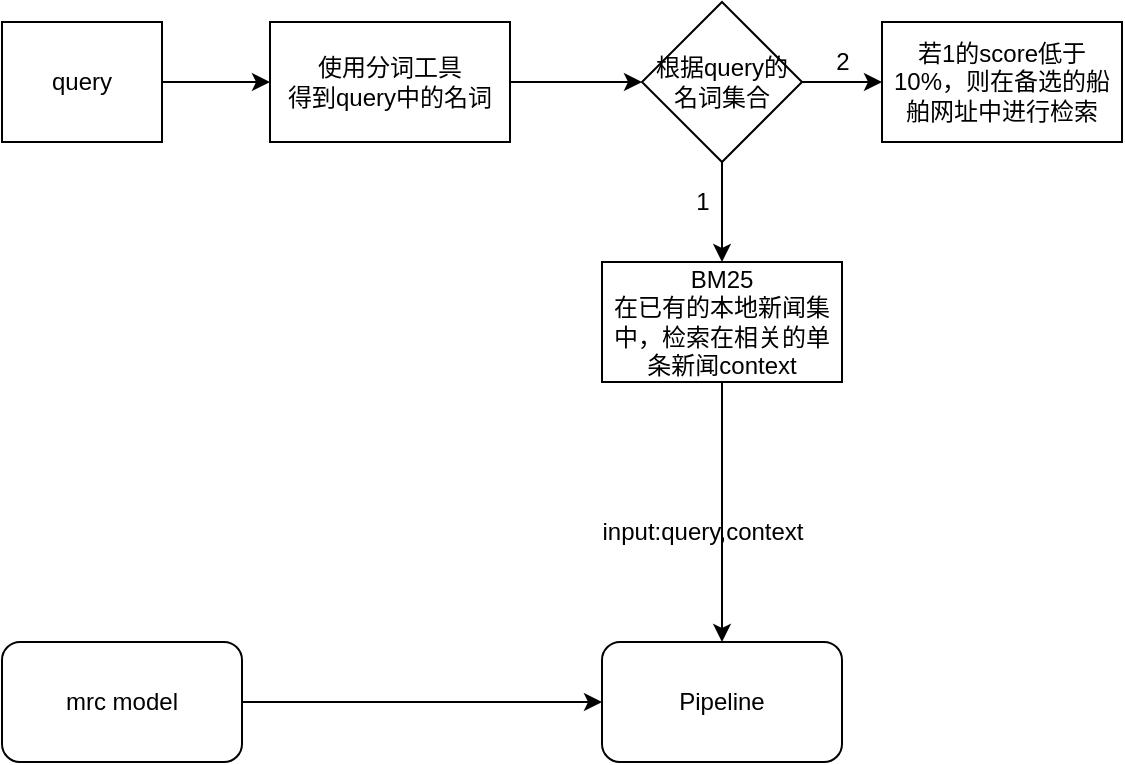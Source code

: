 <mxfile version="20.7.4" type="github">
  <diagram id="lcY6LWT-MC-6HkmapBUw" name="第 1 页">
    <mxGraphModel dx="911" dy="482" grid="1" gridSize="10" guides="1" tooltips="1" connect="1" arrows="1" fold="1" page="1" pageScale="1" pageWidth="827" pageHeight="1169" math="0" shadow="0">
      <root>
        <mxCell id="0" />
        <mxCell id="1" parent="0" />
        <mxCell id="8Y2mwY2thFTVQrrob2Md-16" value="" style="edgeStyle=orthogonalEdgeStyle;rounded=0;orthogonalLoop=1;jettySize=auto;html=1;" edge="1" parent="1" source="8Y2mwY2thFTVQrrob2Md-1" target="8Y2mwY2thFTVQrrob2Md-15">
          <mxGeometry relative="1" as="geometry" />
        </mxCell>
        <mxCell id="8Y2mwY2thFTVQrrob2Md-1" value="mrc model" style="rounded=1;whiteSpace=wrap;html=1;" vertex="1" parent="1">
          <mxGeometry x="160" y="420" width="120" height="60" as="geometry" />
        </mxCell>
        <mxCell id="8Y2mwY2thFTVQrrob2Md-4" value="" style="edgeStyle=orthogonalEdgeStyle;rounded=0;orthogonalLoop=1;jettySize=auto;html=1;" edge="1" parent="1" source="8Y2mwY2thFTVQrrob2Md-2" target="8Y2mwY2thFTVQrrob2Md-3">
          <mxGeometry relative="1" as="geometry" />
        </mxCell>
        <mxCell id="8Y2mwY2thFTVQrrob2Md-2" value="query" style="rounded=0;whiteSpace=wrap;html=1;" vertex="1" parent="1">
          <mxGeometry x="160" y="110" width="80" height="60" as="geometry" />
        </mxCell>
        <mxCell id="8Y2mwY2thFTVQrrob2Md-8" value="" style="edgeStyle=orthogonalEdgeStyle;rounded=0;orthogonalLoop=1;jettySize=auto;html=1;" edge="1" parent="1" source="8Y2mwY2thFTVQrrob2Md-3" target="8Y2mwY2thFTVQrrob2Md-7">
          <mxGeometry relative="1" as="geometry" />
        </mxCell>
        <mxCell id="8Y2mwY2thFTVQrrob2Md-3" value="使用分词工具&lt;br&gt;得到query中的名词" style="whiteSpace=wrap;html=1;rounded=0;" vertex="1" parent="1">
          <mxGeometry x="294" y="110" width="120" height="60" as="geometry" />
        </mxCell>
        <mxCell id="8Y2mwY2thFTVQrrob2Md-10" value="" style="edgeStyle=orthogonalEdgeStyle;rounded=0;orthogonalLoop=1;jettySize=auto;html=1;" edge="1" parent="1" source="8Y2mwY2thFTVQrrob2Md-7" target="8Y2mwY2thFTVQrrob2Md-9">
          <mxGeometry relative="1" as="geometry" />
        </mxCell>
        <mxCell id="8Y2mwY2thFTVQrrob2Md-12" value="" style="edgeStyle=orthogonalEdgeStyle;rounded=0;orthogonalLoop=1;jettySize=auto;html=1;" edge="1" parent="1" source="8Y2mwY2thFTVQrrob2Md-7" target="8Y2mwY2thFTVQrrob2Md-11">
          <mxGeometry relative="1" as="geometry" />
        </mxCell>
        <mxCell id="8Y2mwY2thFTVQrrob2Md-7" value="根据query的名词集合" style="rhombus;whiteSpace=wrap;html=1;rounded=0;" vertex="1" parent="1">
          <mxGeometry x="480" y="100" width="80" height="80" as="geometry" />
        </mxCell>
        <mxCell id="8Y2mwY2thFTVQrrob2Md-9" value="若1的score低于10%，则在备选的船舶网址中进行检索" style="rounded=0;whiteSpace=wrap;html=1;" vertex="1" parent="1">
          <mxGeometry x="600" y="110" width="120" height="60" as="geometry" />
        </mxCell>
        <mxCell id="8Y2mwY2thFTVQrrob2Md-18" style="edgeStyle=orthogonalEdgeStyle;rounded=0;orthogonalLoop=1;jettySize=auto;html=1;exitX=0.5;exitY=1;exitDx=0;exitDy=0;entryX=0.5;entryY=0;entryDx=0;entryDy=0;" edge="1" parent="1" source="8Y2mwY2thFTVQrrob2Md-11" target="8Y2mwY2thFTVQrrob2Md-15">
          <mxGeometry relative="1" as="geometry" />
        </mxCell>
        <mxCell id="8Y2mwY2thFTVQrrob2Md-11" value="BM25&lt;br&gt;在已有的本地新闻集中，检索在相关的单条新闻context" style="whiteSpace=wrap;html=1;rounded=0;" vertex="1" parent="1">
          <mxGeometry x="460" y="230" width="120" height="60" as="geometry" />
        </mxCell>
        <mxCell id="8Y2mwY2thFTVQrrob2Md-13" value="1" style="text;html=1;align=center;verticalAlign=middle;resizable=0;points=[];autosize=1;strokeColor=none;fillColor=none;" vertex="1" parent="1">
          <mxGeometry x="495" y="185" width="30" height="30" as="geometry" />
        </mxCell>
        <mxCell id="8Y2mwY2thFTVQrrob2Md-14" value="2" style="text;html=1;align=center;verticalAlign=middle;resizable=0;points=[];autosize=1;strokeColor=none;fillColor=none;" vertex="1" parent="1">
          <mxGeometry x="565" y="115" width="30" height="30" as="geometry" />
        </mxCell>
        <mxCell id="8Y2mwY2thFTVQrrob2Md-15" value="Pipeline" style="rounded=1;whiteSpace=wrap;html=1;" vertex="1" parent="1">
          <mxGeometry x="460" y="420" width="120" height="60" as="geometry" />
        </mxCell>
        <mxCell id="8Y2mwY2thFTVQrrob2Md-19" value="input:query,context" style="text;html=1;align=center;verticalAlign=middle;resizable=0;points=[];autosize=1;strokeColor=none;fillColor=none;" vertex="1" parent="1">
          <mxGeometry x="450" y="350" width="120" height="30" as="geometry" />
        </mxCell>
      </root>
    </mxGraphModel>
  </diagram>
</mxfile>
